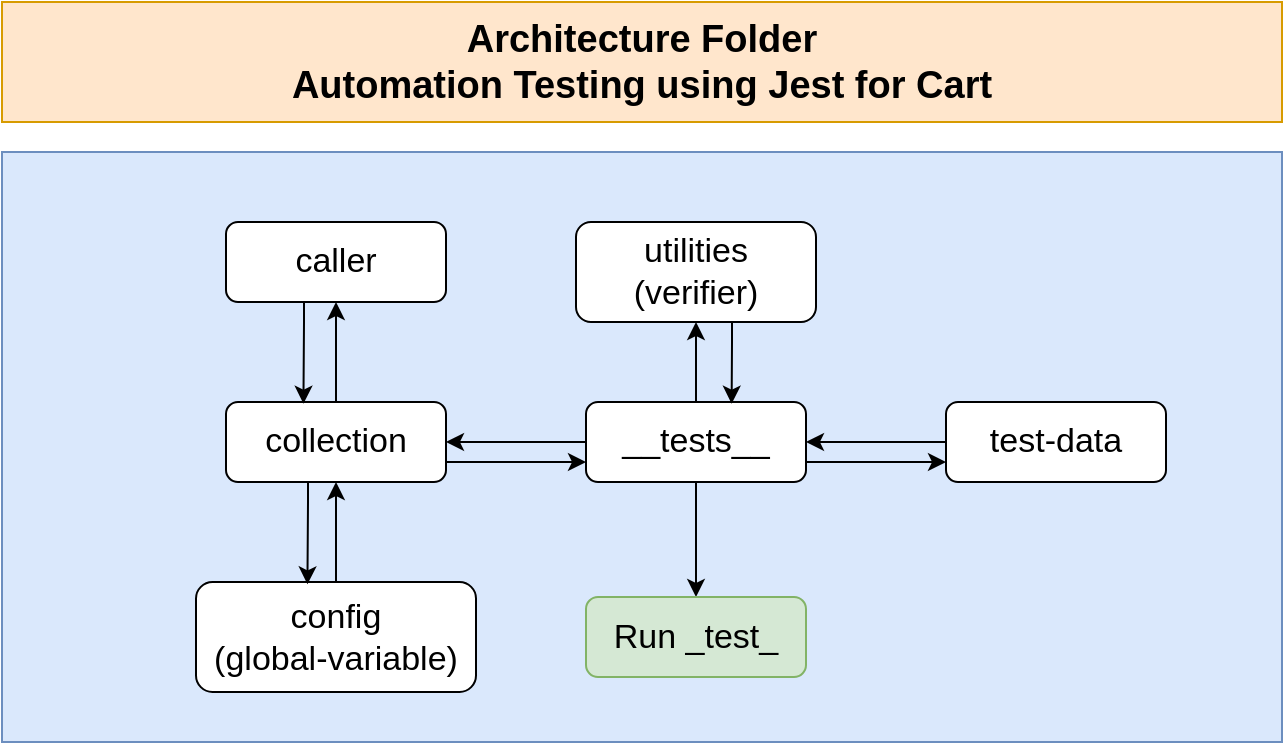 <mxfile version="26.0.8">
  <diagram name="Halaman-1" id="jWy55CJGLqWeehgoqX5z">
    <mxGraphModel dx="1059" dy="656" grid="1" gridSize="10" guides="1" tooltips="1" connect="1" arrows="1" fold="1" page="1" pageScale="1" pageWidth="827" pageHeight="1169" math="0" shadow="0">
      <root>
        <mxCell id="0" />
        <mxCell id="1" parent="0" />
        <mxCell id="iyjsZGrL3Ki6pQ_qcTPa-22" value="" style="rounded=0;whiteSpace=wrap;html=1;fillColor=#dae8fc;strokeColor=#6c8ebf;" vertex="1" parent="1">
          <mxGeometry x="70" y="115" width="640" height="295" as="geometry" />
        </mxCell>
        <mxCell id="iyjsZGrL3Ki6pQ_qcTPa-4" value="&lt;font style=&quot;font-size: 17px;&quot;&gt;caller&lt;/font&gt;" style="rounded=1;whiteSpace=wrap;html=1;" vertex="1" parent="1">
          <mxGeometry x="182" y="150" width="110" height="40" as="geometry" />
        </mxCell>
        <mxCell id="iyjsZGrL3Ki6pQ_qcTPa-11" value="" style="edgeStyle=orthogonalEdgeStyle;rounded=0;orthogonalLoop=1;jettySize=auto;html=1;" edge="1" parent="1" source="iyjsZGrL3Ki6pQ_qcTPa-6" target="iyjsZGrL3Ki6pQ_qcTPa-4">
          <mxGeometry relative="1" as="geometry" />
        </mxCell>
        <mxCell id="iyjsZGrL3Ki6pQ_qcTPa-14" style="edgeStyle=orthogonalEdgeStyle;rounded=0;orthogonalLoop=1;jettySize=auto;html=1;entryX=0;entryY=0.75;entryDx=0;entryDy=0;" edge="1" parent="1" source="iyjsZGrL3Ki6pQ_qcTPa-6" target="iyjsZGrL3Ki6pQ_qcTPa-7">
          <mxGeometry relative="1" as="geometry">
            <Array as="points">
              <mxPoint x="312" y="270" />
              <mxPoint x="312" y="270" />
            </Array>
          </mxGeometry>
        </mxCell>
        <mxCell id="iyjsZGrL3Ki6pQ_qcTPa-6" value="&lt;font style=&quot;font-size: 17px;&quot;&gt;collection&lt;/font&gt;" style="rounded=1;whiteSpace=wrap;html=1;" vertex="1" parent="1">
          <mxGeometry x="182" y="240" width="110" height="40" as="geometry" />
        </mxCell>
        <mxCell id="iyjsZGrL3Ki6pQ_qcTPa-13" style="edgeStyle=orthogonalEdgeStyle;rounded=0;orthogonalLoop=1;jettySize=auto;html=1;entryX=1;entryY=0.5;entryDx=0;entryDy=0;" edge="1" parent="1" source="iyjsZGrL3Ki6pQ_qcTPa-7" target="iyjsZGrL3Ki6pQ_qcTPa-6">
          <mxGeometry relative="1" as="geometry" />
        </mxCell>
        <mxCell id="iyjsZGrL3Ki6pQ_qcTPa-16" style="edgeStyle=orthogonalEdgeStyle;rounded=0;orthogonalLoop=1;jettySize=auto;html=1;entryX=0;entryY=0.75;entryDx=0;entryDy=0;" edge="1" parent="1" source="iyjsZGrL3Ki6pQ_qcTPa-7" target="iyjsZGrL3Ki6pQ_qcTPa-8">
          <mxGeometry relative="1" as="geometry">
            <Array as="points">
              <mxPoint x="492" y="270" />
              <mxPoint x="492" y="270" />
            </Array>
          </mxGeometry>
        </mxCell>
        <mxCell id="iyjsZGrL3Ki6pQ_qcTPa-18" value="" style="edgeStyle=orthogonalEdgeStyle;rounded=0;orthogonalLoop=1;jettySize=auto;html=1;" edge="1" parent="1" source="iyjsZGrL3Ki6pQ_qcTPa-7" target="iyjsZGrL3Ki6pQ_qcTPa-9">
          <mxGeometry relative="1" as="geometry" />
        </mxCell>
        <mxCell id="iyjsZGrL3Ki6pQ_qcTPa-27" value="" style="edgeStyle=orthogonalEdgeStyle;rounded=0;orthogonalLoop=1;jettySize=auto;html=1;" edge="1" parent="1" source="iyjsZGrL3Ki6pQ_qcTPa-7" target="iyjsZGrL3Ki6pQ_qcTPa-26">
          <mxGeometry relative="1" as="geometry" />
        </mxCell>
        <mxCell id="iyjsZGrL3Ki6pQ_qcTPa-7" value="&lt;font style=&quot;font-size: 17px;&quot;&gt;__tests__&lt;/font&gt;" style="rounded=1;whiteSpace=wrap;html=1;" vertex="1" parent="1">
          <mxGeometry x="362" y="240" width="110" height="40" as="geometry" />
        </mxCell>
        <mxCell id="iyjsZGrL3Ki6pQ_qcTPa-15" style="edgeStyle=orthogonalEdgeStyle;rounded=0;orthogonalLoop=1;jettySize=auto;html=1;entryX=1;entryY=0.5;entryDx=0;entryDy=0;" edge="1" parent="1" source="iyjsZGrL3Ki6pQ_qcTPa-8" target="iyjsZGrL3Ki6pQ_qcTPa-7">
          <mxGeometry relative="1" as="geometry" />
        </mxCell>
        <mxCell id="iyjsZGrL3Ki6pQ_qcTPa-8" value="&lt;font style=&quot;font-size: 17px;&quot;&gt;test-data&lt;/font&gt;" style="rounded=1;whiteSpace=wrap;html=1;" vertex="1" parent="1">
          <mxGeometry x="542" y="240" width="110" height="40" as="geometry" />
        </mxCell>
        <mxCell id="iyjsZGrL3Ki6pQ_qcTPa-9" value="&lt;span style=&quot;font-size: 17px;&quot;&gt;utilities&lt;/span&gt;&lt;div&gt;&lt;span style=&quot;font-size: 17px;&quot;&gt;(verifier)&lt;/span&gt;&lt;/div&gt;" style="rounded=1;whiteSpace=wrap;html=1;" vertex="1" parent="1">
          <mxGeometry x="357" y="150" width="120" height="50" as="geometry" />
        </mxCell>
        <mxCell id="iyjsZGrL3Ki6pQ_qcTPa-20" value="" style="edgeStyle=orthogonalEdgeStyle;rounded=0;orthogonalLoop=1;jettySize=auto;html=1;" edge="1" parent="1" source="iyjsZGrL3Ki6pQ_qcTPa-10" target="iyjsZGrL3Ki6pQ_qcTPa-6">
          <mxGeometry relative="1" as="geometry" />
        </mxCell>
        <mxCell id="iyjsZGrL3Ki6pQ_qcTPa-10" value="&lt;font style=&quot;font-size: 17px;&quot;&gt;config&lt;/font&gt;&lt;div&gt;&lt;font style=&quot;font-size: 17px;&quot;&gt;(global-variable)&lt;/font&gt;&lt;/div&gt;" style="rounded=1;whiteSpace=wrap;html=1;" vertex="1" parent="1">
          <mxGeometry x="167" y="330" width="140" height="55" as="geometry" />
        </mxCell>
        <mxCell id="iyjsZGrL3Ki6pQ_qcTPa-12" style="edgeStyle=orthogonalEdgeStyle;rounded=0;orthogonalLoop=1;jettySize=auto;html=1;entryX=0.352;entryY=0.021;entryDx=0;entryDy=0;entryPerimeter=0;" edge="1" parent="1" source="iyjsZGrL3Ki6pQ_qcTPa-4" target="iyjsZGrL3Ki6pQ_qcTPa-6">
          <mxGeometry relative="1" as="geometry">
            <Array as="points">
              <mxPoint x="221" y="200" />
              <mxPoint x="221" y="200" />
            </Array>
          </mxGeometry>
        </mxCell>
        <mxCell id="iyjsZGrL3Ki6pQ_qcTPa-17" style="edgeStyle=orthogonalEdgeStyle;rounded=0;orthogonalLoop=1;jettySize=auto;html=1;entryX=0.662;entryY=0.021;entryDx=0;entryDy=0;entryPerimeter=0;" edge="1" parent="1" source="iyjsZGrL3Ki6pQ_qcTPa-9" target="iyjsZGrL3Ki6pQ_qcTPa-7">
          <mxGeometry relative="1" as="geometry">
            <Array as="points">
              <mxPoint x="435" y="210" />
              <mxPoint x="435" y="210" />
            </Array>
          </mxGeometry>
        </mxCell>
        <mxCell id="iyjsZGrL3Ki6pQ_qcTPa-21" value="&lt;font style=&quot;font-size: 19px;&quot;&gt;&lt;b&gt;Architecture Folder&lt;/b&gt;&lt;/font&gt;&lt;div&gt;&lt;font style=&quot;font-size: 19px;&quot;&gt;&lt;b&gt;Automation Testing using Jest for Cart&lt;/b&gt;&lt;/font&gt;&lt;/div&gt;" style="text;html=1;align=center;verticalAlign=middle;whiteSpace=wrap;rounded=0;fillColor=#ffe6cc;strokeColor=#d79b00;" vertex="1" parent="1">
          <mxGeometry x="70" y="40" width="640" height="60" as="geometry" />
        </mxCell>
        <mxCell id="iyjsZGrL3Ki6pQ_qcTPa-25" style="edgeStyle=orthogonalEdgeStyle;rounded=0;orthogonalLoop=1;jettySize=auto;html=1;entryX=0.398;entryY=0.021;entryDx=0;entryDy=0;entryPerimeter=0;" edge="1" parent="1" source="iyjsZGrL3Ki6pQ_qcTPa-6" target="iyjsZGrL3Ki6pQ_qcTPa-10">
          <mxGeometry relative="1" as="geometry">
            <Array as="points">
              <mxPoint x="223" y="290" />
              <mxPoint x="223" y="290" />
            </Array>
          </mxGeometry>
        </mxCell>
        <mxCell id="iyjsZGrL3Ki6pQ_qcTPa-26" value="&lt;font style=&quot;font-size: 17px;&quot;&gt;Run _test_&lt;/font&gt;" style="rounded=1;whiteSpace=wrap;html=1;fillColor=#d5e8d4;strokeColor=#82b366;" vertex="1" parent="1">
          <mxGeometry x="362" y="337.5" width="110" height="40" as="geometry" />
        </mxCell>
      </root>
    </mxGraphModel>
  </diagram>
</mxfile>
